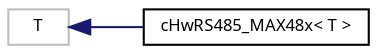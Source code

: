 digraph "Graphical Class Hierarchy"
{
  edge [fontname="Sans",fontsize="8",labelfontname="Sans",labelfontsize="8"];
  node [fontname="Sans",fontsize="8",shape=record];
  rankdir="LR";
  Node1 [label="T",height=0.2,width=0.4,color="grey75", fillcolor="white", style="filled"];
  Node1 -> Node2 [dir="back",color="midnightblue",fontsize="8",style="solid",fontname="Sans"];
  Node2 [label="cHwRS485_MAX48x\< T \>",height=0.2,width=0.4,color="black", fillcolor="white", style="filled",URL="$classc_hw_r_s485___m_a_x48x.html",tooltip="Abstract class supporting RS485 communicaion interface. "];
}
